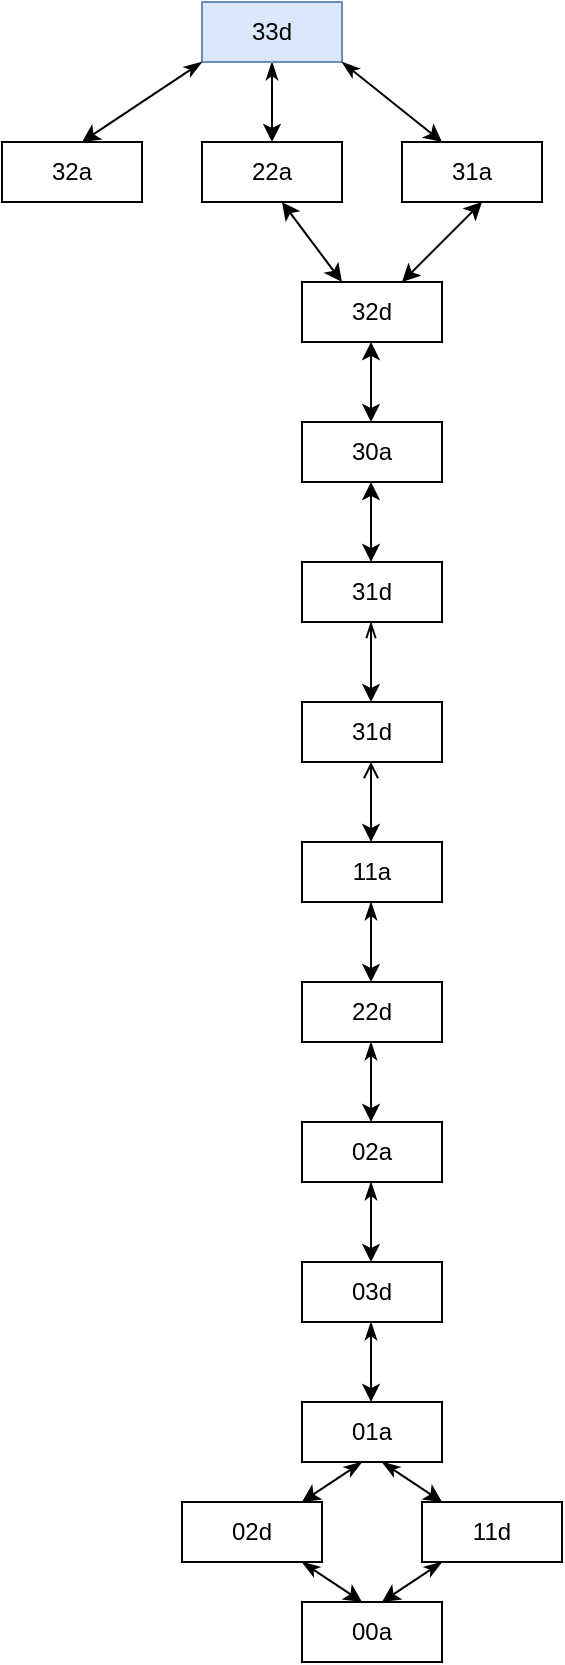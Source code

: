 <mxfile version="14.7.6" type="github">
  <diagram id="uDaXQE5N1jUM4yX4yb1w" name="Page-1">
    <mxGraphModel dx="2249" dy="782" grid="1" gridSize="10" guides="1" tooltips="1" connect="1" arrows="1" fold="1" page="1" pageScale="1" pageWidth="827" pageHeight="1169" math="0" shadow="0">
      <root>
        <mxCell id="0" />
        <mxCell id="1" parent="0" />
        <mxCell id="nxbrp1VW7FKBq_d5zf_6-5" value="" style="edgeStyle=orthogonalEdgeStyle;rounded=0;orthogonalLoop=1;jettySize=auto;html=1;startArrow=classicThin;startFill=1;" edge="1" parent="1" source="nxbrp1VW7FKBq_d5zf_6-1">
          <mxGeometry relative="1" as="geometry">
            <mxPoint x="-75" y="90" as="targetPoint" />
          </mxGeometry>
        </mxCell>
        <mxCell id="nxbrp1VW7FKBq_d5zf_6-1" value="33d" style="rounded=0;whiteSpace=wrap;html=1;fillColor=#dae8fc;strokeColor=#6c8ebf;" vertex="1" parent="1">
          <mxGeometry x="-110" y="20" width="70" height="30" as="geometry" />
        </mxCell>
        <mxCell id="nxbrp1VW7FKBq_d5zf_6-12" value="" style="endArrow=classic;html=1;startArrow=classicThin;startFill=1;" edge="1" parent="1">
          <mxGeometry width="50" height="50" relative="1" as="geometry">
            <mxPoint x="-40" y="50" as="sourcePoint" />
            <mxPoint x="10" y="90" as="targetPoint" />
          </mxGeometry>
        </mxCell>
        <mxCell id="nxbrp1VW7FKBq_d5zf_6-16" value="" style="endArrow=classic;html=1;startArrow=classicThin;startFill=1;" edge="1" parent="1">
          <mxGeometry width="50" height="50" relative="1" as="geometry">
            <mxPoint x="-110" y="50" as="sourcePoint" />
            <mxPoint x="-170" y="90" as="targetPoint" />
          </mxGeometry>
        </mxCell>
        <mxCell id="nxbrp1VW7FKBq_d5zf_6-18" value="22a" style="rounded=0;whiteSpace=wrap;html=1;" vertex="1" parent="1">
          <mxGeometry x="-110" y="90" width="70" height="30" as="geometry" />
        </mxCell>
        <mxCell id="nxbrp1VW7FKBq_d5zf_6-19" value="32a" style="rounded=0;whiteSpace=wrap;html=1;" vertex="1" parent="1">
          <mxGeometry x="-210" y="90" width="70" height="30" as="geometry" />
        </mxCell>
        <mxCell id="nxbrp1VW7FKBq_d5zf_6-20" value="31a" style="rounded=0;whiteSpace=wrap;html=1;" vertex="1" parent="1">
          <mxGeometry x="-10" y="90" width="70" height="30" as="geometry" />
        </mxCell>
        <mxCell id="nxbrp1VW7FKBq_d5zf_6-21" value="" style="endArrow=classic;html=1;startArrow=classic;startFill=1;" edge="1" parent="1">
          <mxGeometry width="50" height="50" relative="1" as="geometry">
            <mxPoint x="-70" y="120" as="sourcePoint" />
            <mxPoint x="-40" y="160" as="targetPoint" />
          </mxGeometry>
        </mxCell>
        <mxCell id="nxbrp1VW7FKBq_d5zf_6-22" value="" style="endArrow=classic;html=1;startArrow=classic;startFill=1;" edge="1" parent="1">
          <mxGeometry width="50" height="50" relative="1" as="geometry">
            <mxPoint x="30" y="120" as="sourcePoint" />
            <mxPoint x="-10" y="160" as="targetPoint" />
          </mxGeometry>
        </mxCell>
        <mxCell id="nxbrp1VW7FKBq_d5zf_6-23" value="32d" style="rounded=0;whiteSpace=wrap;html=1;" vertex="1" parent="1">
          <mxGeometry x="-60" y="160" width="70" height="30" as="geometry" />
        </mxCell>
        <mxCell id="nxbrp1VW7FKBq_d5zf_6-24" value="30a" style="rounded=0;whiteSpace=wrap;html=1;" vertex="1" parent="1">
          <mxGeometry x="-60" y="230" width="70" height="30" as="geometry" />
        </mxCell>
        <mxCell id="nxbrp1VW7FKBq_d5zf_6-25" value="" style="edgeStyle=orthogonalEdgeStyle;rounded=0;orthogonalLoop=1;jettySize=auto;html=1;startArrow=classic;startFill=1;" edge="1" parent="1">
          <mxGeometry relative="1" as="geometry">
            <mxPoint x="-25.5" y="190" as="sourcePoint" />
            <mxPoint x="-25.5" y="230" as="targetPoint" />
            <Array as="points">
              <mxPoint x="-25.5" y="210" />
              <mxPoint x="-25.5" y="210" />
            </Array>
          </mxGeometry>
        </mxCell>
        <mxCell id="nxbrp1VW7FKBq_d5zf_6-26" value="" style="edgeStyle=orthogonalEdgeStyle;rounded=0;orthogonalLoop=1;jettySize=auto;html=1;startArrow=classic;startFill=1;" edge="1" parent="1">
          <mxGeometry relative="1" as="geometry">
            <mxPoint x="-25.5" y="260" as="sourcePoint" />
            <mxPoint x="-25.5" y="300" as="targetPoint" />
            <Array as="points">
              <mxPoint x="-25.5" y="280" />
              <mxPoint x="-25.5" y="280" />
            </Array>
          </mxGeometry>
        </mxCell>
        <mxCell id="nxbrp1VW7FKBq_d5zf_6-27" value="31d" style="rounded=0;whiteSpace=wrap;html=1;" vertex="1" parent="1">
          <mxGeometry x="-60" y="300" width="70" height="30" as="geometry" />
        </mxCell>
        <mxCell id="nxbrp1VW7FKBq_d5zf_6-28" value="" style="edgeStyle=orthogonalEdgeStyle;rounded=0;orthogonalLoop=1;jettySize=auto;html=1;startArrow=openThin;startFill=0;" edge="1" parent="1">
          <mxGeometry relative="1" as="geometry">
            <mxPoint x="-25.5" y="330" as="sourcePoint" />
            <mxPoint x="-25.5" y="370" as="targetPoint" />
            <Array as="points">
              <mxPoint x="-25.5" y="350" />
              <mxPoint x="-25.5" y="350" />
            </Array>
          </mxGeometry>
        </mxCell>
        <mxCell id="nxbrp1VW7FKBq_d5zf_6-29" value="31d" style="rounded=0;whiteSpace=wrap;html=1;" vertex="1" parent="1">
          <mxGeometry x="-60" y="370" width="70" height="30" as="geometry" />
        </mxCell>
        <mxCell id="nxbrp1VW7FKBq_d5zf_6-30" value="" style="edgeStyle=orthogonalEdgeStyle;rounded=0;orthogonalLoop=1;jettySize=auto;html=1;startArrow=open;startFill=0;" edge="1" parent="1">
          <mxGeometry relative="1" as="geometry">
            <mxPoint x="-25.5" y="400" as="sourcePoint" />
            <mxPoint x="-25.5" y="440" as="targetPoint" />
            <Array as="points">
              <mxPoint x="-25.5" y="420" />
              <mxPoint x="-25.5" y="420" />
            </Array>
          </mxGeometry>
        </mxCell>
        <mxCell id="nxbrp1VW7FKBq_d5zf_6-31" value="11a" style="rounded=0;whiteSpace=wrap;html=1;" vertex="1" parent="1">
          <mxGeometry x="-60" y="440" width="70" height="30" as="geometry" />
        </mxCell>
        <mxCell id="nxbrp1VW7FKBq_d5zf_6-32" value="" style="edgeStyle=orthogonalEdgeStyle;rounded=0;orthogonalLoop=1;jettySize=auto;html=1;startArrow=classicThin;startFill=1;" edge="1" parent="1">
          <mxGeometry relative="1" as="geometry">
            <mxPoint x="-25.5" y="470" as="sourcePoint" />
            <mxPoint x="-25.5" y="510" as="targetPoint" />
            <Array as="points">
              <mxPoint x="-25.5" y="490" />
              <mxPoint x="-25.5" y="490" />
            </Array>
          </mxGeometry>
        </mxCell>
        <mxCell id="nxbrp1VW7FKBq_d5zf_6-33" value="22d" style="rounded=0;whiteSpace=wrap;html=1;" vertex="1" parent="1">
          <mxGeometry x="-60" y="510" width="70" height="30" as="geometry" />
        </mxCell>
        <mxCell id="nxbrp1VW7FKBq_d5zf_6-34" value="" style="edgeStyle=orthogonalEdgeStyle;rounded=0;orthogonalLoop=1;jettySize=auto;html=1;startArrow=classicThin;startFill=1;" edge="1" parent="1">
          <mxGeometry relative="1" as="geometry">
            <mxPoint x="-25.5" y="540" as="sourcePoint" />
            <mxPoint x="-25.5" y="580" as="targetPoint" />
            <Array as="points">
              <mxPoint x="-25.5" y="560" />
              <mxPoint x="-25.5" y="560" />
            </Array>
          </mxGeometry>
        </mxCell>
        <mxCell id="nxbrp1VW7FKBq_d5zf_6-35" value="02a" style="rounded=0;whiteSpace=wrap;html=1;" vertex="1" parent="1">
          <mxGeometry x="-60" y="580" width="70" height="30" as="geometry" />
        </mxCell>
        <mxCell id="nxbrp1VW7FKBq_d5zf_6-36" value="" style="edgeStyle=orthogonalEdgeStyle;rounded=0;orthogonalLoop=1;jettySize=auto;html=1;startArrow=classicThin;startFill=1;" edge="1" parent="1">
          <mxGeometry relative="1" as="geometry">
            <mxPoint x="-25.5" y="610" as="sourcePoint" />
            <mxPoint x="-25.5" y="650" as="targetPoint" />
            <Array as="points">
              <mxPoint x="-25.5" y="630" />
              <mxPoint x="-25.5" y="630" />
            </Array>
          </mxGeometry>
        </mxCell>
        <mxCell id="nxbrp1VW7FKBq_d5zf_6-37" value="03d" style="rounded=0;whiteSpace=wrap;html=1;" vertex="1" parent="1">
          <mxGeometry x="-60" y="650" width="70" height="30" as="geometry" />
        </mxCell>
        <mxCell id="nxbrp1VW7FKBq_d5zf_6-38" value="" style="edgeStyle=orthogonalEdgeStyle;rounded=0;orthogonalLoop=1;jettySize=auto;html=1;startArrow=classicThin;startFill=1;" edge="1" parent="1">
          <mxGeometry relative="1" as="geometry">
            <mxPoint x="-25.5" y="680" as="sourcePoint" />
            <mxPoint x="-25.5" y="720" as="targetPoint" />
            <Array as="points">
              <mxPoint x="-25.5" y="700" />
              <mxPoint x="-25.5" y="700" />
            </Array>
          </mxGeometry>
        </mxCell>
        <mxCell id="nxbrp1VW7FKBq_d5zf_6-39" value="01a" style="rounded=0;whiteSpace=wrap;html=1;" vertex="1" parent="1">
          <mxGeometry x="-60" y="720" width="70" height="30" as="geometry" />
        </mxCell>
        <mxCell id="nxbrp1VW7FKBq_d5zf_6-40" value="" style="endArrow=classic;html=1;startArrow=classicThin;startFill=1;" edge="1" parent="1">
          <mxGeometry width="50" height="50" relative="1" as="geometry">
            <mxPoint x="-30" y="750" as="sourcePoint" />
            <mxPoint x="-60" y="770" as="targetPoint" />
          </mxGeometry>
        </mxCell>
        <mxCell id="nxbrp1VW7FKBq_d5zf_6-41" value="" style="endArrow=classic;html=1;startArrow=classicThin;startFill=1;" edge="1" parent="1">
          <mxGeometry width="50" height="50" relative="1" as="geometry">
            <mxPoint x="-20" y="750" as="sourcePoint" />
            <mxPoint x="10" y="770" as="targetPoint" />
          </mxGeometry>
        </mxCell>
        <mxCell id="nxbrp1VW7FKBq_d5zf_6-42" value="02d" style="rounded=0;whiteSpace=wrap;html=1;" vertex="1" parent="1">
          <mxGeometry x="-120" y="770" width="70" height="30" as="geometry" />
        </mxCell>
        <mxCell id="nxbrp1VW7FKBq_d5zf_6-43" value="11d" style="rounded=0;whiteSpace=wrap;html=1;" vertex="1" parent="1">
          <mxGeometry y="770" width="70" height="30" as="geometry" />
        </mxCell>
        <mxCell id="nxbrp1VW7FKBq_d5zf_6-44" value="" style="endArrow=classic;html=1;startArrow=classicThin;startFill=1;" edge="1" parent="1">
          <mxGeometry width="50" height="50" relative="1" as="geometry">
            <mxPoint x="10" y="800" as="sourcePoint" />
            <mxPoint x="-20" y="820" as="targetPoint" />
          </mxGeometry>
        </mxCell>
        <mxCell id="nxbrp1VW7FKBq_d5zf_6-46" value="" style="endArrow=classic;html=1;startArrow=classicThin;startFill=1;" edge="1" parent="1">
          <mxGeometry width="50" height="50" relative="1" as="geometry">
            <mxPoint x="-60" y="800" as="sourcePoint" />
            <mxPoint x="-30" y="820" as="targetPoint" />
          </mxGeometry>
        </mxCell>
        <mxCell id="nxbrp1VW7FKBq_d5zf_6-47" value="00a" style="rounded=0;whiteSpace=wrap;html=1;" vertex="1" parent="1">
          <mxGeometry x="-60" y="820" width="70" height="30" as="geometry" />
        </mxCell>
      </root>
    </mxGraphModel>
  </diagram>
</mxfile>
